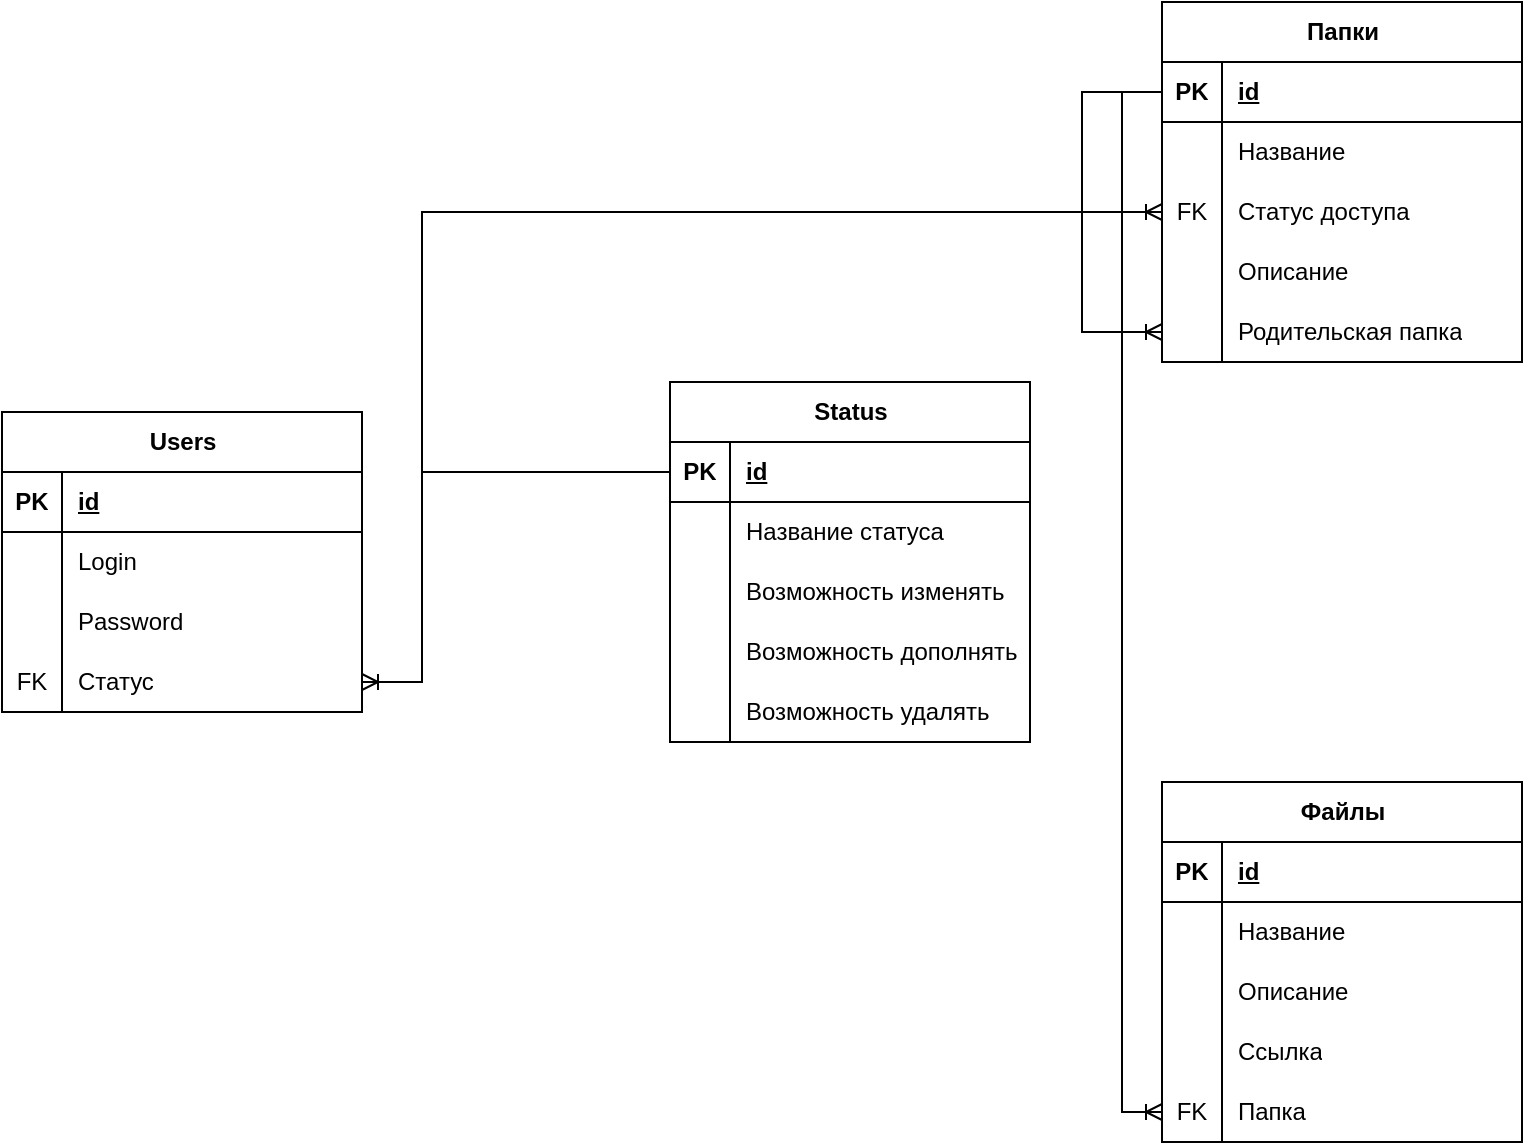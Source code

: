<mxfile version="24.4.2" type="device">
  <diagram name="Страница — 1" id="dqNO6eObNTvEAZKwJJr6">
    <mxGraphModel dx="2015" dy="661" grid="1" gridSize="10" guides="1" tooltips="1" connect="1" arrows="1" fold="1" page="1" pageScale="1" pageWidth="827" pageHeight="1169" math="0" shadow="0">
      <root>
        <mxCell id="0" />
        <mxCell id="1" parent="0" />
        <mxCell id="VBA9I0nsJuTrTWfDi3l5-3" value="Users" style="shape=table;startSize=30;container=1;collapsible=1;childLayout=tableLayout;fixedRows=1;rowLines=0;fontStyle=1;align=center;resizeLast=1;html=1;" vertex="1" parent="1">
          <mxGeometry x="-10" y="385" width="180" height="150" as="geometry" />
        </mxCell>
        <mxCell id="VBA9I0nsJuTrTWfDi3l5-4" value="" style="shape=tableRow;horizontal=0;startSize=0;swimlaneHead=0;swimlaneBody=0;fillColor=none;collapsible=0;dropTarget=0;points=[[0,0.5],[1,0.5]];portConstraint=eastwest;top=0;left=0;right=0;bottom=1;" vertex="1" parent="VBA9I0nsJuTrTWfDi3l5-3">
          <mxGeometry y="30" width="180" height="30" as="geometry" />
        </mxCell>
        <mxCell id="VBA9I0nsJuTrTWfDi3l5-5" value="PK" style="shape=partialRectangle;connectable=0;fillColor=none;top=0;left=0;bottom=0;right=0;fontStyle=1;overflow=hidden;whiteSpace=wrap;html=1;" vertex="1" parent="VBA9I0nsJuTrTWfDi3l5-4">
          <mxGeometry width="30" height="30" as="geometry">
            <mxRectangle width="30" height="30" as="alternateBounds" />
          </mxGeometry>
        </mxCell>
        <mxCell id="VBA9I0nsJuTrTWfDi3l5-6" value="id" style="shape=partialRectangle;connectable=0;fillColor=none;top=0;left=0;bottom=0;right=0;align=left;spacingLeft=6;fontStyle=5;overflow=hidden;whiteSpace=wrap;html=1;" vertex="1" parent="VBA9I0nsJuTrTWfDi3l5-4">
          <mxGeometry x="30" width="150" height="30" as="geometry">
            <mxRectangle width="150" height="30" as="alternateBounds" />
          </mxGeometry>
        </mxCell>
        <mxCell id="VBA9I0nsJuTrTWfDi3l5-7" value="" style="shape=tableRow;horizontal=0;startSize=0;swimlaneHead=0;swimlaneBody=0;fillColor=none;collapsible=0;dropTarget=0;points=[[0,0.5],[1,0.5]];portConstraint=eastwest;top=0;left=0;right=0;bottom=0;" vertex="1" parent="VBA9I0nsJuTrTWfDi3l5-3">
          <mxGeometry y="60" width="180" height="30" as="geometry" />
        </mxCell>
        <mxCell id="VBA9I0nsJuTrTWfDi3l5-8" value="" style="shape=partialRectangle;connectable=0;fillColor=none;top=0;left=0;bottom=0;right=0;editable=1;overflow=hidden;whiteSpace=wrap;html=1;" vertex="1" parent="VBA9I0nsJuTrTWfDi3l5-7">
          <mxGeometry width="30" height="30" as="geometry">
            <mxRectangle width="30" height="30" as="alternateBounds" />
          </mxGeometry>
        </mxCell>
        <mxCell id="VBA9I0nsJuTrTWfDi3l5-9" value="Login" style="shape=partialRectangle;connectable=0;fillColor=none;top=0;left=0;bottom=0;right=0;align=left;spacingLeft=6;overflow=hidden;whiteSpace=wrap;html=1;" vertex="1" parent="VBA9I0nsJuTrTWfDi3l5-7">
          <mxGeometry x="30" width="150" height="30" as="geometry">
            <mxRectangle width="150" height="30" as="alternateBounds" />
          </mxGeometry>
        </mxCell>
        <mxCell id="VBA9I0nsJuTrTWfDi3l5-10" value="" style="shape=tableRow;horizontal=0;startSize=0;swimlaneHead=0;swimlaneBody=0;fillColor=none;collapsible=0;dropTarget=0;points=[[0,0.5],[1,0.5]];portConstraint=eastwest;top=0;left=0;right=0;bottom=0;" vertex="1" parent="VBA9I0nsJuTrTWfDi3l5-3">
          <mxGeometry y="90" width="180" height="30" as="geometry" />
        </mxCell>
        <mxCell id="VBA9I0nsJuTrTWfDi3l5-11" value="" style="shape=partialRectangle;connectable=0;fillColor=none;top=0;left=0;bottom=0;right=0;editable=1;overflow=hidden;whiteSpace=wrap;html=1;" vertex="1" parent="VBA9I0nsJuTrTWfDi3l5-10">
          <mxGeometry width="30" height="30" as="geometry">
            <mxRectangle width="30" height="30" as="alternateBounds" />
          </mxGeometry>
        </mxCell>
        <mxCell id="VBA9I0nsJuTrTWfDi3l5-12" value="Password" style="shape=partialRectangle;connectable=0;fillColor=none;top=0;left=0;bottom=0;right=0;align=left;spacingLeft=6;overflow=hidden;whiteSpace=wrap;html=1;" vertex="1" parent="VBA9I0nsJuTrTWfDi3l5-10">
          <mxGeometry x="30" width="150" height="30" as="geometry">
            <mxRectangle width="150" height="30" as="alternateBounds" />
          </mxGeometry>
        </mxCell>
        <mxCell id="VBA9I0nsJuTrTWfDi3l5-13" value="" style="shape=tableRow;horizontal=0;startSize=0;swimlaneHead=0;swimlaneBody=0;fillColor=none;collapsible=0;dropTarget=0;points=[[0,0.5],[1,0.5]];portConstraint=eastwest;top=0;left=0;right=0;bottom=0;" vertex="1" parent="VBA9I0nsJuTrTWfDi3l5-3">
          <mxGeometry y="120" width="180" height="30" as="geometry" />
        </mxCell>
        <mxCell id="VBA9I0nsJuTrTWfDi3l5-14" value="FK" style="shape=partialRectangle;connectable=0;fillColor=none;top=0;left=0;bottom=0;right=0;editable=1;overflow=hidden;whiteSpace=wrap;html=1;" vertex="1" parent="VBA9I0nsJuTrTWfDi3l5-13">
          <mxGeometry width="30" height="30" as="geometry">
            <mxRectangle width="30" height="30" as="alternateBounds" />
          </mxGeometry>
        </mxCell>
        <mxCell id="VBA9I0nsJuTrTWfDi3l5-15" value="Статус" style="shape=partialRectangle;connectable=0;fillColor=none;top=0;left=0;bottom=0;right=0;align=left;spacingLeft=6;overflow=hidden;whiteSpace=wrap;html=1;" vertex="1" parent="VBA9I0nsJuTrTWfDi3l5-13">
          <mxGeometry x="30" width="150" height="30" as="geometry">
            <mxRectangle width="150" height="30" as="alternateBounds" />
          </mxGeometry>
        </mxCell>
        <mxCell id="VBA9I0nsJuTrTWfDi3l5-16" value="Status" style="shape=table;startSize=30;container=1;collapsible=1;childLayout=tableLayout;fixedRows=1;rowLines=0;fontStyle=1;align=center;resizeLast=1;html=1;" vertex="1" parent="1">
          <mxGeometry x="324" y="370" width="180" height="180" as="geometry" />
        </mxCell>
        <mxCell id="VBA9I0nsJuTrTWfDi3l5-17" value="" style="shape=tableRow;horizontal=0;startSize=0;swimlaneHead=0;swimlaneBody=0;fillColor=none;collapsible=0;dropTarget=0;points=[[0,0.5],[1,0.5]];portConstraint=eastwest;top=0;left=0;right=0;bottom=1;" vertex="1" parent="VBA9I0nsJuTrTWfDi3l5-16">
          <mxGeometry y="30" width="180" height="30" as="geometry" />
        </mxCell>
        <mxCell id="VBA9I0nsJuTrTWfDi3l5-18" value="PK" style="shape=partialRectangle;connectable=0;fillColor=none;top=0;left=0;bottom=0;right=0;fontStyle=1;overflow=hidden;whiteSpace=wrap;html=1;" vertex="1" parent="VBA9I0nsJuTrTWfDi3l5-17">
          <mxGeometry width="30" height="30" as="geometry">
            <mxRectangle width="30" height="30" as="alternateBounds" />
          </mxGeometry>
        </mxCell>
        <mxCell id="VBA9I0nsJuTrTWfDi3l5-19" value="id" style="shape=partialRectangle;connectable=0;fillColor=none;top=0;left=0;bottom=0;right=0;align=left;spacingLeft=6;fontStyle=5;overflow=hidden;whiteSpace=wrap;html=1;" vertex="1" parent="VBA9I0nsJuTrTWfDi3l5-17">
          <mxGeometry x="30" width="150" height="30" as="geometry">
            <mxRectangle width="150" height="30" as="alternateBounds" />
          </mxGeometry>
        </mxCell>
        <mxCell id="VBA9I0nsJuTrTWfDi3l5-20" value="" style="shape=tableRow;horizontal=0;startSize=0;swimlaneHead=0;swimlaneBody=0;fillColor=none;collapsible=0;dropTarget=0;points=[[0,0.5],[1,0.5]];portConstraint=eastwest;top=0;left=0;right=0;bottom=0;" vertex="1" parent="VBA9I0nsJuTrTWfDi3l5-16">
          <mxGeometry y="60" width="180" height="30" as="geometry" />
        </mxCell>
        <mxCell id="VBA9I0nsJuTrTWfDi3l5-21" value="" style="shape=partialRectangle;connectable=0;fillColor=none;top=0;left=0;bottom=0;right=0;editable=1;overflow=hidden;whiteSpace=wrap;html=1;" vertex="1" parent="VBA9I0nsJuTrTWfDi3l5-20">
          <mxGeometry width="30" height="30" as="geometry">
            <mxRectangle width="30" height="30" as="alternateBounds" />
          </mxGeometry>
        </mxCell>
        <mxCell id="VBA9I0nsJuTrTWfDi3l5-22" value="Название статуса" style="shape=partialRectangle;connectable=0;fillColor=none;top=0;left=0;bottom=0;right=0;align=left;spacingLeft=6;overflow=hidden;whiteSpace=wrap;html=1;" vertex="1" parent="VBA9I0nsJuTrTWfDi3l5-20">
          <mxGeometry x="30" width="150" height="30" as="geometry">
            <mxRectangle width="150" height="30" as="alternateBounds" />
          </mxGeometry>
        </mxCell>
        <mxCell id="VBA9I0nsJuTrTWfDi3l5-23" value="" style="shape=tableRow;horizontal=0;startSize=0;swimlaneHead=0;swimlaneBody=0;fillColor=none;collapsible=0;dropTarget=0;points=[[0,0.5],[1,0.5]];portConstraint=eastwest;top=0;left=0;right=0;bottom=0;" vertex="1" parent="VBA9I0nsJuTrTWfDi3l5-16">
          <mxGeometry y="90" width="180" height="30" as="geometry" />
        </mxCell>
        <mxCell id="VBA9I0nsJuTrTWfDi3l5-24" value="" style="shape=partialRectangle;connectable=0;fillColor=none;top=0;left=0;bottom=0;right=0;editable=1;overflow=hidden;whiteSpace=wrap;html=1;" vertex="1" parent="VBA9I0nsJuTrTWfDi3l5-23">
          <mxGeometry width="30" height="30" as="geometry">
            <mxRectangle width="30" height="30" as="alternateBounds" />
          </mxGeometry>
        </mxCell>
        <mxCell id="VBA9I0nsJuTrTWfDi3l5-25" value="Возможность изменять" style="shape=partialRectangle;connectable=0;fillColor=none;top=0;left=0;bottom=0;right=0;align=left;spacingLeft=6;overflow=hidden;whiteSpace=wrap;html=1;" vertex="1" parent="VBA9I0nsJuTrTWfDi3l5-23">
          <mxGeometry x="30" width="150" height="30" as="geometry">
            <mxRectangle width="150" height="30" as="alternateBounds" />
          </mxGeometry>
        </mxCell>
        <mxCell id="VBA9I0nsJuTrTWfDi3l5-26" value="" style="shape=tableRow;horizontal=0;startSize=0;swimlaneHead=0;swimlaneBody=0;fillColor=none;collapsible=0;dropTarget=0;points=[[0,0.5],[1,0.5]];portConstraint=eastwest;top=0;left=0;right=0;bottom=0;" vertex="1" parent="VBA9I0nsJuTrTWfDi3l5-16">
          <mxGeometry y="120" width="180" height="30" as="geometry" />
        </mxCell>
        <mxCell id="VBA9I0nsJuTrTWfDi3l5-27" value="" style="shape=partialRectangle;connectable=0;fillColor=none;top=0;left=0;bottom=0;right=0;editable=1;overflow=hidden;whiteSpace=wrap;html=1;" vertex="1" parent="VBA9I0nsJuTrTWfDi3l5-26">
          <mxGeometry width="30" height="30" as="geometry">
            <mxRectangle width="30" height="30" as="alternateBounds" />
          </mxGeometry>
        </mxCell>
        <mxCell id="VBA9I0nsJuTrTWfDi3l5-28" value="Возможность дополнять" style="shape=partialRectangle;connectable=0;fillColor=none;top=0;left=0;bottom=0;right=0;align=left;spacingLeft=6;overflow=hidden;whiteSpace=wrap;html=1;" vertex="1" parent="VBA9I0nsJuTrTWfDi3l5-26">
          <mxGeometry x="30" width="150" height="30" as="geometry">
            <mxRectangle width="150" height="30" as="alternateBounds" />
          </mxGeometry>
        </mxCell>
        <mxCell id="VBA9I0nsJuTrTWfDi3l5-37" value="" style="shape=tableRow;horizontal=0;startSize=0;swimlaneHead=0;swimlaneBody=0;fillColor=none;collapsible=0;dropTarget=0;points=[[0,0.5],[1,0.5]];portConstraint=eastwest;top=0;left=0;right=0;bottom=0;" vertex="1" parent="VBA9I0nsJuTrTWfDi3l5-16">
          <mxGeometry y="150" width="180" height="30" as="geometry" />
        </mxCell>
        <mxCell id="VBA9I0nsJuTrTWfDi3l5-38" value="" style="shape=partialRectangle;connectable=0;fillColor=none;top=0;left=0;bottom=0;right=0;editable=1;overflow=hidden;whiteSpace=wrap;html=1;" vertex="1" parent="VBA9I0nsJuTrTWfDi3l5-37">
          <mxGeometry width="30" height="30" as="geometry">
            <mxRectangle width="30" height="30" as="alternateBounds" />
          </mxGeometry>
        </mxCell>
        <mxCell id="VBA9I0nsJuTrTWfDi3l5-39" value="Возможность удалять" style="shape=partialRectangle;connectable=0;fillColor=none;top=0;left=0;bottom=0;right=0;align=left;spacingLeft=6;overflow=hidden;whiteSpace=wrap;html=1;" vertex="1" parent="VBA9I0nsJuTrTWfDi3l5-37">
          <mxGeometry x="30" width="150" height="30" as="geometry">
            <mxRectangle width="150" height="30" as="alternateBounds" />
          </mxGeometry>
        </mxCell>
        <mxCell id="VBA9I0nsJuTrTWfDi3l5-40" value="Папки" style="shape=table;startSize=30;container=1;collapsible=1;childLayout=tableLayout;fixedRows=1;rowLines=0;fontStyle=1;align=center;resizeLast=1;html=1;" vertex="1" parent="1">
          <mxGeometry x="570" y="180" width="180" height="180" as="geometry" />
        </mxCell>
        <mxCell id="VBA9I0nsJuTrTWfDi3l5-41" value="" style="shape=tableRow;horizontal=0;startSize=0;swimlaneHead=0;swimlaneBody=0;fillColor=none;collapsible=0;dropTarget=0;points=[[0,0.5],[1,0.5]];portConstraint=eastwest;top=0;left=0;right=0;bottom=1;" vertex="1" parent="VBA9I0nsJuTrTWfDi3l5-40">
          <mxGeometry y="30" width="180" height="30" as="geometry" />
        </mxCell>
        <mxCell id="VBA9I0nsJuTrTWfDi3l5-42" value="PK" style="shape=partialRectangle;connectable=0;fillColor=none;top=0;left=0;bottom=0;right=0;fontStyle=1;overflow=hidden;whiteSpace=wrap;html=1;" vertex="1" parent="VBA9I0nsJuTrTWfDi3l5-41">
          <mxGeometry width="30" height="30" as="geometry">
            <mxRectangle width="30" height="30" as="alternateBounds" />
          </mxGeometry>
        </mxCell>
        <mxCell id="VBA9I0nsJuTrTWfDi3l5-43" value="id" style="shape=partialRectangle;connectable=0;fillColor=none;top=0;left=0;bottom=0;right=0;align=left;spacingLeft=6;fontStyle=5;overflow=hidden;whiteSpace=wrap;html=1;" vertex="1" parent="VBA9I0nsJuTrTWfDi3l5-41">
          <mxGeometry x="30" width="150" height="30" as="geometry">
            <mxRectangle width="150" height="30" as="alternateBounds" />
          </mxGeometry>
        </mxCell>
        <mxCell id="VBA9I0nsJuTrTWfDi3l5-44" value="" style="shape=tableRow;horizontal=0;startSize=0;swimlaneHead=0;swimlaneBody=0;fillColor=none;collapsible=0;dropTarget=0;points=[[0,0.5],[1,0.5]];portConstraint=eastwest;top=0;left=0;right=0;bottom=0;" vertex="1" parent="VBA9I0nsJuTrTWfDi3l5-40">
          <mxGeometry y="60" width="180" height="30" as="geometry" />
        </mxCell>
        <mxCell id="VBA9I0nsJuTrTWfDi3l5-45" value="" style="shape=partialRectangle;connectable=0;fillColor=none;top=0;left=0;bottom=0;right=0;editable=1;overflow=hidden;whiteSpace=wrap;html=1;" vertex="1" parent="VBA9I0nsJuTrTWfDi3l5-44">
          <mxGeometry width="30" height="30" as="geometry">
            <mxRectangle width="30" height="30" as="alternateBounds" />
          </mxGeometry>
        </mxCell>
        <mxCell id="VBA9I0nsJuTrTWfDi3l5-46" value="Название" style="shape=partialRectangle;connectable=0;fillColor=none;top=0;left=0;bottom=0;right=0;align=left;spacingLeft=6;overflow=hidden;whiteSpace=wrap;html=1;" vertex="1" parent="VBA9I0nsJuTrTWfDi3l5-44">
          <mxGeometry x="30" width="150" height="30" as="geometry">
            <mxRectangle width="150" height="30" as="alternateBounds" />
          </mxGeometry>
        </mxCell>
        <mxCell id="VBA9I0nsJuTrTWfDi3l5-47" value="" style="shape=tableRow;horizontal=0;startSize=0;swimlaneHead=0;swimlaneBody=0;fillColor=none;collapsible=0;dropTarget=0;points=[[0,0.5],[1,0.5]];portConstraint=eastwest;top=0;left=0;right=0;bottom=0;" vertex="1" parent="VBA9I0nsJuTrTWfDi3l5-40">
          <mxGeometry y="90" width="180" height="30" as="geometry" />
        </mxCell>
        <mxCell id="VBA9I0nsJuTrTWfDi3l5-48" value="FK" style="shape=partialRectangle;connectable=0;fillColor=none;top=0;left=0;bottom=0;right=0;editable=1;overflow=hidden;whiteSpace=wrap;html=1;" vertex="1" parent="VBA9I0nsJuTrTWfDi3l5-47">
          <mxGeometry width="30" height="30" as="geometry">
            <mxRectangle width="30" height="30" as="alternateBounds" />
          </mxGeometry>
        </mxCell>
        <mxCell id="VBA9I0nsJuTrTWfDi3l5-49" value="Статус доступа" style="shape=partialRectangle;connectable=0;fillColor=none;top=0;left=0;bottom=0;right=0;align=left;spacingLeft=6;overflow=hidden;whiteSpace=wrap;html=1;" vertex="1" parent="VBA9I0nsJuTrTWfDi3l5-47">
          <mxGeometry x="30" width="150" height="30" as="geometry">
            <mxRectangle width="150" height="30" as="alternateBounds" />
          </mxGeometry>
        </mxCell>
        <mxCell id="VBA9I0nsJuTrTWfDi3l5-50" value="" style="shape=tableRow;horizontal=0;startSize=0;swimlaneHead=0;swimlaneBody=0;fillColor=none;collapsible=0;dropTarget=0;points=[[0,0.5],[1,0.5]];portConstraint=eastwest;top=0;left=0;right=0;bottom=0;" vertex="1" parent="VBA9I0nsJuTrTWfDi3l5-40">
          <mxGeometry y="120" width="180" height="30" as="geometry" />
        </mxCell>
        <mxCell id="VBA9I0nsJuTrTWfDi3l5-51" value="" style="shape=partialRectangle;connectable=0;fillColor=none;top=0;left=0;bottom=0;right=0;editable=1;overflow=hidden;whiteSpace=wrap;html=1;" vertex="1" parent="VBA9I0nsJuTrTWfDi3l5-50">
          <mxGeometry width="30" height="30" as="geometry">
            <mxRectangle width="30" height="30" as="alternateBounds" />
          </mxGeometry>
        </mxCell>
        <mxCell id="VBA9I0nsJuTrTWfDi3l5-52" value="Описание" style="shape=partialRectangle;connectable=0;fillColor=none;top=0;left=0;bottom=0;right=0;align=left;spacingLeft=6;overflow=hidden;whiteSpace=wrap;html=1;" vertex="1" parent="VBA9I0nsJuTrTWfDi3l5-50">
          <mxGeometry x="30" width="150" height="30" as="geometry">
            <mxRectangle width="150" height="30" as="alternateBounds" />
          </mxGeometry>
        </mxCell>
        <mxCell id="VBA9I0nsJuTrTWfDi3l5-72" value="" style="shape=tableRow;horizontal=0;startSize=0;swimlaneHead=0;swimlaneBody=0;fillColor=none;collapsible=0;dropTarget=0;points=[[0,0.5],[1,0.5]];portConstraint=eastwest;top=0;left=0;right=0;bottom=0;" vertex="1" parent="VBA9I0nsJuTrTWfDi3l5-40">
          <mxGeometry y="150" width="180" height="30" as="geometry" />
        </mxCell>
        <mxCell id="VBA9I0nsJuTrTWfDi3l5-73" value="" style="shape=partialRectangle;connectable=0;fillColor=none;top=0;left=0;bottom=0;right=0;editable=1;overflow=hidden;whiteSpace=wrap;html=1;" vertex="1" parent="VBA9I0nsJuTrTWfDi3l5-72">
          <mxGeometry width="30" height="30" as="geometry">
            <mxRectangle width="30" height="30" as="alternateBounds" />
          </mxGeometry>
        </mxCell>
        <mxCell id="VBA9I0nsJuTrTWfDi3l5-74" value="Родительская папка" style="shape=partialRectangle;connectable=0;fillColor=none;top=0;left=0;bottom=0;right=0;align=left;spacingLeft=6;overflow=hidden;whiteSpace=wrap;html=1;" vertex="1" parent="VBA9I0nsJuTrTWfDi3l5-72">
          <mxGeometry x="30" width="150" height="30" as="geometry">
            <mxRectangle width="150" height="30" as="alternateBounds" />
          </mxGeometry>
        </mxCell>
        <mxCell id="VBA9I0nsJuTrTWfDi3l5-75" value="" style="fontSize=12;html=1;endArrow=ERoneToMany;rounded=0;entryX=0;entryY=0.5;entryDx=0;entryDy=0;exitX=0;exitY=0.5;exitDx=0;exitDy=0;" edge="1" parent="VBA9I0nsJuTrTWfDi3l5-40" source="VBA9I0nsJuTrTWfDi3l5-41" target="VBA9I0nsJuTrTWfDi3l5-72">
          <mxGeometry width="100" height="100" relative="1" as="geometry">
            <mxPoint x="10" y="55" as="sourcePoint" />
            <mxPoint x="10" y="565" as="targetPoint" />
            <Array as="points">
              <mxPoint x="-40" y="45" />
              <mxPoint x="-40" y="165" />
            </Array>
          </mxGeometry>
        </mxCell>
        <mxCell id="VBA9I0nsJuTrTWfDi3l5-53" value="Файлы" style="shape=table;startSize=30;container=1;collapsible=1;childLayout=tableLayout;fixedRows=1;rowLines=0;fontStyle=1;align=center;resizeLast=1;html=1;" vertex="1" parent="1">
          <mxGeometry x="570" y="570" width="180" height="180" as="geometry" />
        </mxCell>
        <mxCell id="VBA9I0nsJuTrTWfDi3l5-54" value="" style="shape=tableRow;horizontal=0;startSize=0;swimlaneHead=0;swimlaneBody=0;fillColor=none;collapsible=0;dropTarget=0;points=[[0,0.5],[1,0.5]];portConstraint=eastwest;top=0;left=0;right=0;bottom=1;" vertex="1" parent="VBA9I0nsJuTrTWfDi3l5-53">
          <mxGeometry y="30" width="180" height="30" as="geometry" />
        </mxCell>
        <mxCell id="VBA9I0nsJuTrTWfDi3l5-55" value="PK" style="shape=partialRectangle;connectable=0;fillColor=none;top=0;left=0;bottom=0;right=0;fontStyle=1;overflow=hidden;whiteSpace=wrap;html=1;" vertex="1" parent="VBA9I0nsJuTrTWfDi3l5-54">
          <mxGeometry width="30" height="30" as="geometry">
            <mxRectangle width="30" height="30" as="alternateBounds" />
          </mxGeometry>
        </mxCell>
        <mxCell id="VBA9I0nsJuTrTWfDi3l5-56" value="id" style="shape=partialRectangle;connectable=0;fillColor=none;top=0;left=0;bottom=0;right=0;align=left;spacingLeft=6;fontStyle=5;overflow=hidden;whiteSpace=wrap;html=1;" vertex="1" parent="VBA9I0nsJuTrTWfDi3l5-54">
          <mxGeometry x="30" width="150" height="30" as="geometry">
            <mxRectangle width="150" height="30" as="alternateBounds" />
          </mxGeometry>
        </mxCell>
        <mxCell id="VBA9I0nsJuTrTWfDi3l5-57" value="" style="shape=tableRow;horizontal=0;startSize=0;swimlaneHead=0;swimlaneBody=0;fillColor=none;collapsible=0;dropTarget=0;points=[[0,0.5],[1,0.5]];portConstraint=eastwest;top=0;left=0;right=0;bottom=0;" vertex="1" parent="VBA9I0nsJuTrTWfDi3l5-53">
          <mxGeometry y="60" width="180" height="30" as="geometry" />
        </mxCell>
        <mxCell id="VBA9I0nsJuTrTWfDi3l5-58" value="" style="shape=partialRectangle;connectable=0;fillColor=none;top=0;left=0;bottom=0;right=0;editable=1;overflow=hidden;whiteSpace=wrap;html=1;" vertex="1" parent="VBA9I0nsJuTrTWfDi3l5-57">
          <mxGeometry width="30" height="30" as="geometry">
            <mxRectangle width="30" height="30" as="alternateBounds" />
          </mxGeometry>
        </mxCell>
        <mxCell id="VBA9I0nsJuTrTWfDi3l5-59" value="Название" style="shape=partialRectangle;connectable=0;fillColor=none;top=0;left=0;bottom=0;right=0;align=left;spacingLeft=6;overflow=hidden;whiteSpace=wrap;html=1;" vertex="1" parent="VBA9I0nsJuTrTWfDi3l5-57">
          <mxGeometry x="30" width="150" height="30" as="geometry">
            <mxRectangle width="150" height="30" as="alternateBounds" />
          </mxGeometry>
        </mxCell>
        <mxCell id="VBA9I0nsJuTrTWfDi3l5-60" value="" style="shape=tableRow;horizontal=0;startSize=0;swimlaneHead=0;swimlaneBody=0;fillColor=none;collapsible=0;dropTarget=0;points=[[0,0.5],[1,0.5]];portConstraint=eastwest;top=0;left=0;right=0;bottom=0;" vertex="1" parent="VBA9I0nsJuTrTWfDi3l5-53">
          <mxGeometry y="90" width="180" height="30" as="geometry" />
        </mxCell>
        <mxCell id="VBA9I0nsJuTrTWfDi3l5-61" value="" style="shape=partialRectangle;connectable=0;fillColor=none;top=0;left=0;bottom=0;right=0;editable=1;overflow=hidden;whiteSpace=wrap;html=1;" vertex="1" parent="VBA9I0nsJuTrTWfDi3l5-60">
          <mxGeometry width="30" height="30" as="geometry">
            <mxRectangle width="30" height="30" as="alternateBounds" />
          </mxGeometry>
        </mxCell>
        <mxCell id="VBA9I0nsJuTrTWfDi3l5-62" value="Описание" style="shape=partialRectangle;connectable=0;fillColor=none;top=0;left=0;bottom=0;right=0;align=left;spacingLeft=6;overflow=hidden;whiteSpace=wrap;html=1;" vertex="1" parent="VBA9I0nsJuTrTWfDi3l5-60">
          <mxGeometry x="30" width="150" height="30" as="geometry">
            <mxRectangle width="150" height="30" as="alternateBounds" />
          </mxGeometry>
        </mxCell>
        <mxCell id="VBA9I0nsJuTrTWfDi3l5-63" value="" style="shape=tableRow;horizontal=0;startSize=0;swimlaneHead=0;swimlaneBody=0;fillColor=none;collapsible=0;dropTarget=0;points=[[0,0.5],[1,0.5]];portConstraint=eastwest;top=0;left=0;right=0;bottom=0;" vertex="1" parent="VBA9I0nsJuTrTWfDi3l5-53">
          <mxGeometry y="120" width="180" height="30" as="geometry" />
        </mxCell>
        <mxCell id="VBA9I0nsJuTrTWfDi3l5-64" value="" style="shape=partialRectangle;connectable=0;fillColor=none;top=0;left=0;bottom=0;right=0;editable=1;overflow=hidden;whiteSpace=wrap;html=1;" vertex="1" parent="VBA9I0nsJuTrTWfDi3l5-63">
          <mxGeometry width="30" height="30" as="geometry">
            <mxRectangle width="30" height="30" as="alternateBounds" />
          </mxGeometry>
        </mxCell>
        <mxCell id="VBA9I0nsJuTrTWfDi3l5-65" value="Ссылка" style="shape=partialRectangle;connectable=0;fillColor=none;top=0;left=0;bottom=0;right=0;align=left;spacingLeft=6;overflow=hidden;whiteSpace=wrap;html=1;" vertex="1" parent="VBA9I0nsJuTrTWfDi3l5-63">
          <mxGeometry x="30" width="150" height="30" as="geometry">
            <mxRectangle width="150" height="30" as="alternateBounds" />
          </mxGeometry>
        </mxCell>
        <mxCell id="VBA9I0nsJuTrTWfDi3l5-66" value="" style="shape=tableRow;horizontal=0;startSize=0;swimlaneHead=0;swimlaneBody=0;fillColor=none;collapsible=0;dropTarget=0;points=[[0,0.5],[1,0.5]];portConstraint=eastwest;top=0;left=0;right=0;bottom=0;" vertex="1" parent="VBA9I0nsJuTrTWfDi3l5-53">
          <mxGeometry y="150" width="180" height="30" as="geometry" />
        </mxCell>
        <mxCell id="VBA9I0nsJuTrTWfDi3l5-67" value="FK" style="shape=partialRectangle;connectable=0;fillColor=none;top=0;left=0;bottom=0;right=0;editable=1;overflow=hidden;whiteSpace=wrap;html=1;" vertex="1" parent="VBA9I0nsJuTrTWfDi3l5-66">
          <mxGeometry width="30" height="30" as="geometry">
            <mxRectangle width="30" height="30" as="alternateBounds" />
          </mxGeometry>
        </mxCell>
        <mxCell id="VBA9I0nsJuTrTWfDi3l5-68" value="Папка" style="shape=partialRectangle;connectable=0;fillColor=none;top=0;left=0;bottom=0;right=0;align=left;spacingLeft=6;overflow=hidden;whiteSpace=wrap;html=1;" vertex="1" parent="VBA9I0nsJuTrTWfDi3l5-66">
          <mxGeometry x="30" width="150" height="30" as="geometry">
            <mxRectangle width="150" height="30" as="alternateBounds" />
          </mxGeometry>
        </mxCell>
        <mxCell id="VBA9I0nsJuTrTWfDi3l5-69" value="" style="fontSize=12;html=1;endArrow=ERoneToMany;rounded=0;entryX=1;entryY=0.5;entryDx=0;entryDy=0;exitX=0;exitY=0.5;exitDx=0;exitDy=0;" edge="1" parent="1" source="VBA9I0nsJuTrTWfDi3l5-17" target="VBA9I0nsJuTrTWfDi3l5-13">
          <mxGeometry width="100" height="100" relative="1" as="geometry">
            <mxPoint x="170" y="680" as="sourcePoint" />
            <mxPoint x="270" y="580" as="targetPoint" />
            <Array as="points">
              <mxPoint x="200" y="415" />
              <mxPoint x="200" y="520" />
            </Array>
          </mxGeometry>
        </mxCell>
        <mxCell id="VBA9I0nsJuTrTWfDi3l5-70" value="" style="fontSize=12;html=1;endArrow=ERoneToMany;rounded=0;entryX=0;entryY=0.5;entryDx=0;entryDy=0;exitX=0;exitY=0.5;exitDx=0;exitDy=0;" edge="1" parent="1" source="VBA9I0nsJuTrTWfDi3l5-17" target="VBA9I0nsJuTrTWfDi3l5-47">
          <mxGeometry width="100" height="100" relative="1" as="geometry">
            <mxPoint x="334" y="425" as="sourcePoint" />
            <mxPoint x="180" y="530" as="targetPoint" />
            <Array as="points">
              <mxPoint x="200" y="415" />
              <mxPoint x="200" y="285" />
            </Array>
          </mxGeometry>
        </mxCell>
        <mxCell id="VBA9I0nsJuTrTWfDi3l5-71" value="" style="fontSize=12;html=1;endArrow=ERoneToMany;rounded=0;entryX=0;entryY=0.5;entryDx=0;entryDy=0;exitX=0;exitY=0.5;exitDx=0;exitDy=0;" edge="1" parent="1" source="VBA9I0nsJuTrTWfDi3l5-41" target="VBA9I0nsJuTrTWfDi3l5-66">
          <mxGeometry width="100" height="100" relative="1" as="geometry">
            <mxPoint x="258" y="750" as="sourcePoint" />
            <mxPoint x="504" y="620" as="targetPoint" />
            <Array as="points">
              <mxPoint x="550" y="225" />
              <mxPoint x="550" y="735" />
            </Array>
          </mxGeometry>
        </mxCell>
      </root>
    </mxGraphModel>
  </diagram>
</mxfile>
